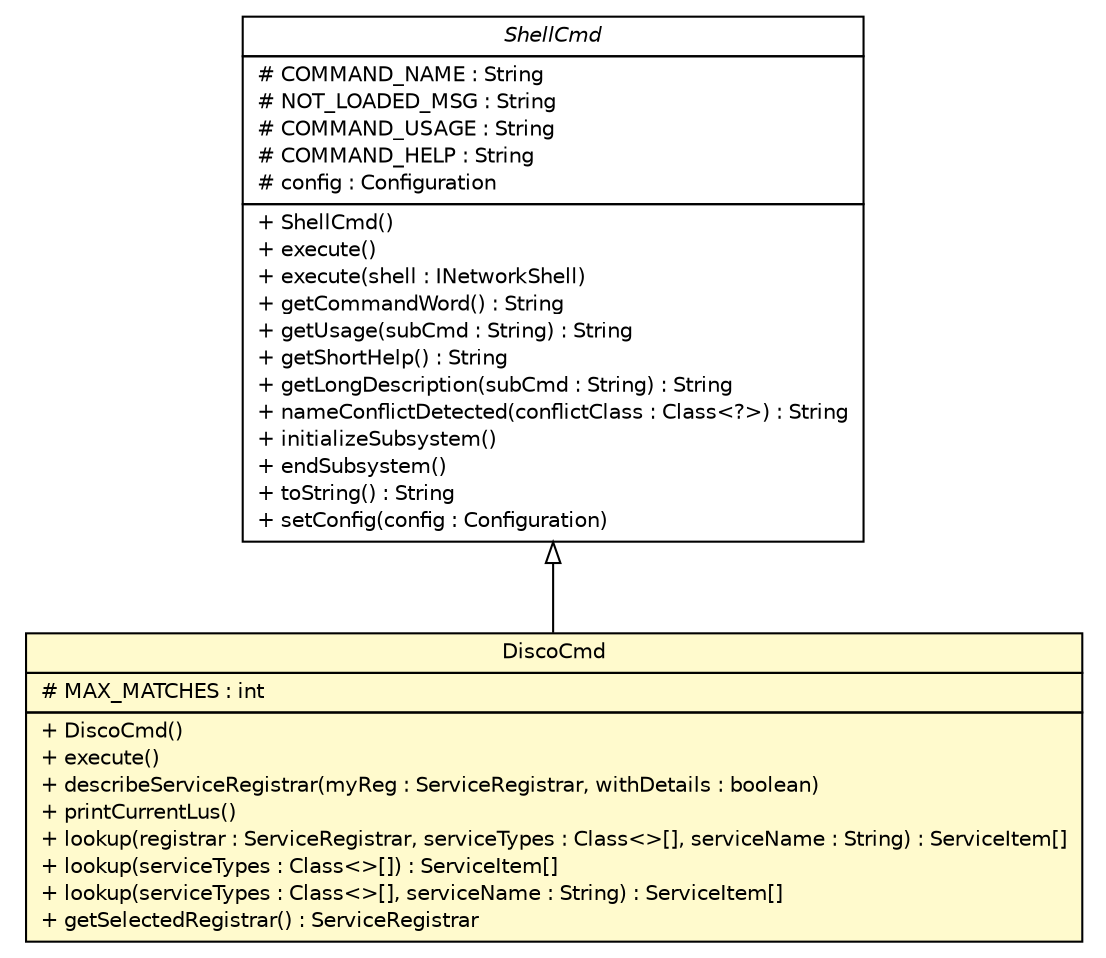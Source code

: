 #!/usr/local/bin/dot
#
# Class diagram 
# Generated by UMLGraph version R5_6 (http://www.umlgraph.org/)
#

digraph G {
	edge [fontname="Helvetica",fontsize=10,labelfontname="Helvetica",labelfontsize=10];
	node [fontname="Helvetica",fontsize=10,shape=plaintext];
	nodesep=0.25;
	ranksep=0.5;
	// sorcer.tools.shell.ShellCmd
	c197725 [label=<<table title="sorcer.tools.shell.ShellCmd" border="0" cellborder="1" cellspacing="0" cellpadding="2" port="p" href="../ShellCmd.html">
		<tr><td><table border="0" cellspacing="0" cellpadding="1">
<tr><td align="center" balign="center"><font face="Helvetica-Oblique"> ShellCmd </font></td></tr>
		</table></td></tr>
		<tr><td><table border="0" cellspacing="0" cellpadding="1">
<tr><td align="left" balign="left"> # COMMAND_NAME : String </td></tr>
<tr><td align="left" balign="left"> # NOT_LOADED_MSG : String </td></tr>
<tr><td align="left" balign="left"> # COMMAND_USAGE : String </td></tr>
<tr><td align="left" balign="left"> # COMMAND_HELP : String </td></tr>
<tr><td align="left" balign="left"> # config : Configuration </td></tr>
		</table></td></tr>
		<tr><td><table border="0" cellspacing="0" cellpadding="1">
<tr><td align="left" balign="left"> + ShellCmd() </td></tr>
<tr><td align="left" balign="left"> + execute() </td></tr>
<tr><td align="left" balign="left"> + execute(shell : INetworkShell) </td></tr>
<tr><td align="left" balign="left"> + getCommandWord() : String </td></tr>
<tr><td align="left" balign="left"> + getUsage(subCmd : String) : String </td></tr>
<tr><td align="left" balign="left"> + getShortHelp() : String </td></tr>
<tr><td align="left" balign="left"> + getLongDescription(subCmd : String) : String </td></tr>
<tr><td align="left" balign="left"> + nameConflictDetected(conflictClass : Class&lt;?&gt;) : String </td></tr>
<tr><td align="left" balign="left"> + initializeSubsystem() </td></tr>
<tr><td align="left" balign="left"> + endSubsystem() </td></tr>
<tr><td align="left" balign="left"> + toString() : String </td></tr>
<tr><td align="left" balign="left"> + setConfig(config : Configuration) </td></tr>
		</table></td></tr>
		</table>>, URL="../ShellCmd.html", fontname="Helvetica", fontcolor="black", fontsize=10.0];
	// sorcer.tools.shell.cmds.DiscoCmd
	c197976 [label=<<table title="sorcer.tools.shell.cmds.DiscoCmd" border="0" cellborder="1" cellspacing="0" cellpadding="2" port="p" bgcolor="lemonChiffon" href="./DiscoCmd.html">
		<tr><td><table border="0" cellspacing="0" cellpadding="1">
<tr><td align="center" balign="center"> DiscoCmd </td></tr>
		</table></td></tr>
		<tr><td><table border="0" cellspacing="0" cellpadding="1">
<tr><td align="left" balign="left"> # MAX_MATCHES : int </td></tr>
		</table></td></tr>
		<tr><td><table border="0" cellspacing="0" cellpadding="1">
<tr><td align="left" balign="left"> + DiscoCmd() </td></tr>
<tr><td align="left" balign="left"> + execute() </td></tr>
<tr><td align="left" balign="left"> + describeServiceRegistrar(myReg : ServiceRegistrar, withDetails : boolean) </td></tr>
<tr><td align="left" balign="left"> + printCurrentLus() </td></tr>
<tr><td align="left" balign="left"> + lookup(registrar : ServiceRegistrar, serviceTypes : Class&lt;&gt;[], serviceName : String) : ServiceItem[] </td></tr>
<tr><td align="left" balign="left"> + lookup(serviceTypes : Class&lt;&gt;[]) : ServiceItem[] </td></tr>
<tr><td align="left" balign="left"> + lookup(serviceTypes : Class&lt;&gt;[], serviceName : String) : ServiceItem[] </td></tr>
<tr><td align="left" balign="left"> + getSelectedRegistrar() : ServiceRegistrar </td></tr>
		</table></td></tr>
		</table>>, URL="./DiscoCmd.html", fontname="Helvetica", fontcolor="black", fontsize=10.0];
	//sorcer.tools.shell.cmds.DiscoCmd extends sorcer.tools.shell.ShellCmd
	c197725:p -> c197976:p [dir=back,arrowtail=empty];
}

